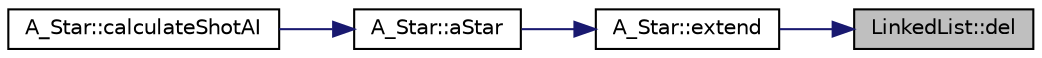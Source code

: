 digraph "LinkedList::del"
{
 // LATEX_PDF_SIZE
  edge [fontname="Helvetica",fontsize="10",labelfontname="Helvetica",labelfontsize="10"];
  node [fontname="Helvetica",fontsize="10",shape=record];
  rankdir="RL";
  Node1 [label="LinkedList::del",height=0.2,width=0.4,color="black", fillcolor="grey75", style="filled", fontcolor="black",tooltip=" "];
  Node1 -> Node2 [dir="back",color="midnightblue",fontsize="10",style="solid",fontname="Helvetica"];
  Node2 [label="A_Star::extend",height=0.2,width=0.4,color="black", fillcolor="white", style="filled",URL="$class_a___star.html#a6859146b12d0a63e4c887b4dcaeed2d4",tooltip="Method for getting the 8 boxes next to the one that's being processed."];
  Node2 -> Node3 [dir="back",color="midnightblue",fontsize="10",style="solid",fontname="Helvetica"];
  Node3 [label="A_Star::aStar",height=0.2,width=0.4,color="black", fillcolor="white", style="filled",URL="$class_a___star.html#ac64b51dcff3e3205f0f71da0140f547c",tooltip="this method calculates the pathfinding A* algorithm in the matrix"];
  Node3 -> Node4 [dir="back",color="midnightblue",fontsize="10",style="solid",fontname="Helvetica"];
  Node4 [label="A_Star::calculateShotAI",height=0.2,width=0.4,color="black", fillcolor="white", style="filled",URL="$class_a___star.html#a3b8ac6f0a9740908cedd22ca7494ffdb",tooltip="This method calculates pathfinding and then uses the result to calculate a direction for the AI to sh..."];
}
